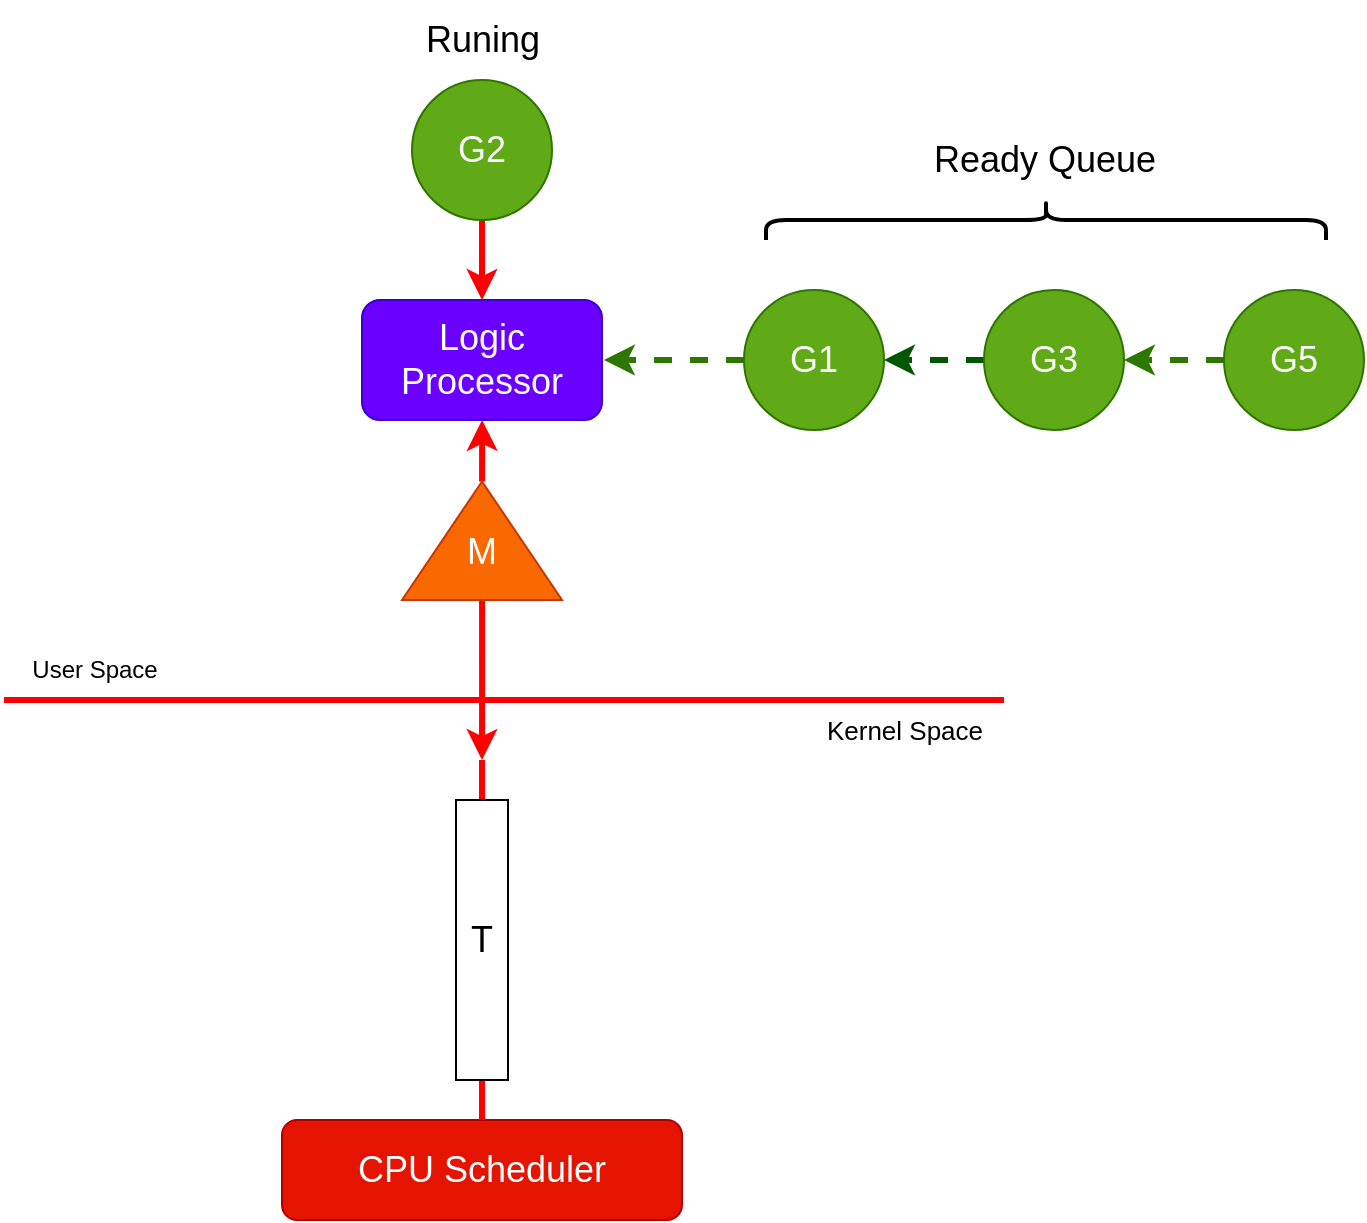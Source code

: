 <mxfile version="20.0.4" type="github">
  <diagram id="Z0xH5Yro_LHS8Ea-Hd-o" name="第 1 页">
    <mxGraphModel dx="809" dy="637" grid="1" gridSize="10" guides="1" tooltips="1" connect="1" arrows="1" fold="1" page="1" pageScale="1" pageWidth="827" pageHeight="1169" math="0" shadow="0">
      <root>
        <mxCell id="0" />
        <mxCell id="1" parent="0" />
        <mxCell id="n-37MbfcTfM_iCQDtQmH-1" value="" style="endArrow=none;html=1;rounded=0;strokeWidth=3;strokeColor=#FF0000;" edge="1" parent="1">
          <mxGeometry width="50" height="50" relative="1" as="geometry">
            <mxPoint x="100" y="430" as="sourcePoint" />
            <mxPoint x="600" y="430" as="targetPoint" />
          </mxGeometry>
        </mxCell>
        <mxCell id="n-37MbfcTfM_iCQDtQmH-2" value="User Space" style="text;html=1;align=center;verticalAlign=middle;resizable=0;points=[];autosize=1;strokeColor=none;fillColor=none;" vertex="1" parent="1">
          <mxGeometry x="100" y="400" width="90" height="30" as="geometry" />
        </mxCell>
        <mxCell id="n-37MbfcTfM_iCQDtQmH-3" value="&lt;font style=&quot;font-size: 13px;&quot;&gt;Kernel Space&lt;/font&gt;" style="text;html=1;align=center;verticalAlign=middle;resizable=0;points=[];autosize=1;strokeColor=none;fillColor=none;" vertex="1" parent="1">
          <mxGeometry x="500" y="430" width="100" height="30" as="geometry" />
        </mxCell>
        <mxCell id="n-37MbfcTfM_iCQDtQmH-4" value="&lt;font style=&quot;font-size: 18px;&quot;&gt;CPU Scheduler&lt;/font&gt;" style="rounded=1;whiteSpace=wrap;html=1;fontSize=13;fillColor=#e51400;fontColor=#ffffff;strokeColor=#B20000;" vertex="1" parent="1">
          <mxGeometry x="239" y="640" width="200" height="50" as="geometry" />
        </mxCell>
        <mxCell id="n-37MbfcTfM_iCQDtQmH-19" value="" style="group" vertex="1" connectable="0" parent="1">
          <mxGeometry x="326" y="460" width="26" height="180" as="geometry" />
        </mxCell>
        <mxCell id="n-37MbfcTfM_iCQDtQmH-17" value="" style="group" vertex="1" connectable="0" parent="n-37MbfcTfM_iCQDtQmH-19">
          <mxGeometry width="26" height="180" as="geometry" />
        </mxCell>
        <mxCell id="n-37MbfcTfM_iCQDtQmH-16" value="" style="endArrow=none;html=1;rounded=0;fontSize=18;strokeColor=#FF0000;strokeWidth=3;" edge="1" parent="n-37MbfcTfM_iCQDtQmH-17">
          <mxGeometry width="50" height="50" relative="1" as="geometry">
            <mxPoint x="13" y="180" as="sourcePoint" />
            <mxPoint x="13" as="targetPoint" />
          </mxGeometry>
        </mxCell>
        <mxCell id="n-37MbfcTfM_iCQDtQmH-15" value="T" style="rounded=0;whiteSpace=wrap;html=1;fontSize=18;" vertex="1" parent="n-37MbfcTfM_iCQDtQmH-17">
          <mxGeometry y="20" width="26" height="140" as="geometry" />
        </mxCell>
        <mxCell id="n-37MbfcTfM_iCQDtQmH-18" value="T" style="rounded=0;whiteSpace=wrap;html=1;fontSize=18;" vertex="1" parent="n-37MbfcTfM_iCQDtQmH-19">
          <mxGeometry y="20" width="26" height="140" as="geometry" />
        </mxCell>
        <mxCell id="n-37MbfcTfM_iCQDtQmH-29" style="edgeStyle=orthogonalEdgeStyle;rounded=0;orthogonalLoop=1;jettySize=auto;html=1;fontSize=18;fontColor=#FFFFFF;strokeColor=#FF0000;strokeWidth=3;" edge="1" parent="1" source="n-37MbfcTfM_iCQDtQmH-25">
          <mxGeometry relative="1" as="geometry">
            <mxPoint x="339" y="460" as="targetPoint" />
          </mxGeometry>
        </mxCell>
        <mxCell id="n-37MbfcTfM_iCQDtQmH-35" value="" style="edgeStyle=orthogonalEdgeStyle;rounded=0;orthogonalLoop=1;jettySize=auto;html=1;fontSize=18;fontColor=#000000;strokeColor=#FF0000;strokeWidth=3;" edge="1" parent="1" source="n-37MbfcTfM_iCQDtQmH-25" target="n-37MbfcTfM_iCQDtQmH-34">
          <mxGeometry relative="1" as="geometry" />
        </mxCell>
        <mxCell id="n-37MbfcTfM_iCQDtQmH-25" value="" style="triangle;whiteSpace=wrap;html=1;fontSize=18;rotation=-90;fillColor=#fa6800;fontColor=#000000;strokeColor=#C73500;" vertex="1" parent="1">
          <mxGeometry x="309.38" y="310.38" width="59.25" height="80" as="geometry" />
        </mxCell>
        <mxCell id="n-37MbfcTfM_iCQDtQmH-27" value="&lt;font color=&quot;#ffffff&quot;&gt;M&lt;/font&gt;" style="text;html=1;strokeColor=none;fillColor=none;align=center;verticalAlign=middle;whiteSpace=wrap;rounded=0;fontSize=18;" vertex="1" parent="1">
          <mxGeometry x="309" y="341" width="60" height="30" as="geometry" />
        </mxCell>
        <mxCell id="n-37MbfcTfM_iCQDtQmH-34" value="Logic Processor" style="rounded=1;whiteSpace=wrap;html=1;fontSize=18;fontColor=#ffffff;fillColor=#6a00ff;strokeColor=#3700CC;" vertex="1" parent="1">
          <mxGeometry x="279" y="230" width="120" height="60" as="geometry" />
        </mxCell>
        <mxCell id="n-37MbfcTfM_iCQDtQmH-37" style="edgeStyle=orthogonalEdgeStyle;rounded=0;orthogonalLoop=1;jettySize=auto;html=1;entryX=0.5;entryY=0;entryDx=0;entryDy=0;fontSize=18;fontColor=#000000;strokeColor=#FF0000;strokeWidth=3;" edge="1" parent="1" source="n-37MbfcTfM_iCQDtQmH-36" target="n-37MbfcTfM_iCQDtQmH-34">
          <mxGeometry relative="1" as="geometry" />
        </mxCell>
        <mxCell id="n-37MbfcTfM_iCQDtQmH-36" value="G2" style="ellipse;whiteSpace=wrap;html=1;aspect=fixed;fontSize=18;fontColor=#ffffff;fillColor=#60a917;strokeColor=#2D7600;" vertex="1" parent="1">
          <mxGeometry x="304" y="120" width="70" height="70" as="geometry" />
        </mxCell>
        <mxCell id="n-37MbfcTfM_iCQDtQmH-41" style="edgeStyle=orthogonalEdgeStyle;rounded=0;orthogonalLoop=1;jettySize=auto;html=1;fontSize=18;fontColor=#000000;strokeColor=#2D7600;strokeWidth=3;fillColor=#60a917;dashed=1;" edge="1" parent="1" source="n-37MbfcTfM_iCQDtQmH-38">
          <mxGeometry relative="1" as="geometry">
            <mxPoint x="400" y="260" as="targetPoint" />
          </mxGeometry>
        </mxCell>
        <mxCell id="n-37MbfcTfM_iCQDtQmH-38" value="G1" style="ellipse;whiteSpace=wrap;html=1;aspect=fixed;fontSize=18;fontColor=#ffffff;fillColor=#60a917;strokeColor=#2D7600;" vertex="1" parent="1">
          <mxGeometry x="470" y="225" width="70" height="70" as="geometry" />
        </mxCell>
        <mxCell id="n-37MbfcTfM_iCQDtQmH-42" style="edgeStyle=orthogonalEdgeStyle;rounded=0;orthogonalLoop=1;jettySize=auto;html=1;exitX=0;exitY=0.5;exitDx=0;exitDy=0;entryX=1;entryY=0.5;entryDx=0;entryDy=0;fontSize=18;fontColor=#000000;strokeColor=#005700;strokeWidth=3;fillColor=#008a00;dashed=1;" edge="1" parent="1" source="n-37MbfcTfM_iCQDtQmH-39" target="n-37MbfcTfM_iCQDtQmH-38">
          <mxGeometry relative="1" as="geometry" />
        </mxCell>
        <mxCell id="n-37MbfcTfM_iCQDtQmH-39" value="G3" style="ellipse;whiteSpace=wrap;html=1;aspect=fixed;fontSize=18;fontColor=#ffffff;fillColor=#60a917;strokeColor=#2D7600;" vertex="1" parent="1">
          <mxGeometry x="590" y="225" width="70" height="70" as="geometry" />
        </mxCell>
        <mxCell id="n-37MbfcTfM_iCQDtQmH-43" style="edgeStyle=orthogonalEdgeStyle;rounded=0;orthogonalLoop=1;jettySize=auto;html=1;exitX=0;exitY=0.5;exitDx=0;exitDy=0;entryX=1;entryY=0.5;entryDx=0;entryDy=0;fontSize=18;fontColor=#000000;strokeColor=#2D7600;strokeWidth=3;fillColor=#60a917;dashed=1;" edge="1" parent="1" source="n-37MbfcTfM_iCQDtQmH-40" target="n-37MbfcTfM_iCQDtQmH-39">
          <mxGeometry relative="1" as="geometry" />
        </mxCell>
        <mxCell id="n-37MbfcTfM_iCQDtQmH-40" value="G5" style="ellipse;whiteSpace=wrap;html=1;aspect=fixed;fontSize=18;fontColor=#ffffff;fillColor=#60a917;strokeColor=#2D7600;" vertex="1" parent="1">
          <mxGeometry x="710" y="225" width="70" height="70" as="geometry" />
        </mxCell>
        <mxCell id="n-37MbfcTfM_iCQDtQmH-46" value="Runing" style="text;html=1;align=center;verticalAlign=middle;resizable=0;points=[];autosize=1;strokeColor=none;fillColor=none;fontSize=18;fontColor=#000000;" vertex="1" parent="1">
          <mxGeometry x="299.01" y="80" width="80" height="40" as="geometry" />
        </mxCell>
        <mxCell id="n-37MbfcTfM_iCQDtQmH-47" value="" style="shape=curlyBracket;whiteSpace=wrap;html=1;rounded=1;fontSize=18;fontColor=#000000;fillColor=#FFFFFF;rotation=90;strokeWidth=2;" vertex="1" parent="1">
          <mxGeometry x="611" y="50" width="20" height="280" as="geometry" />
        </mxCell>
        <mxCell id="n-37MbfcTfM_iCQDtQmH-48" value="Ready Queue" style="text;html=1;align=center;verticalAlign=middle;resizable=0;points=[];autosize=1;strokeColor=none;fillColor=none;fontSize=18;fontColor=#000000;" vertex="1" parent="1">
          <mxGeometry x="555" y="140" width="130" height="40" as="geometry" />
        </mxCell>
      </root>
    </mxGraphModel>
  </diagram>
</mxfile>
